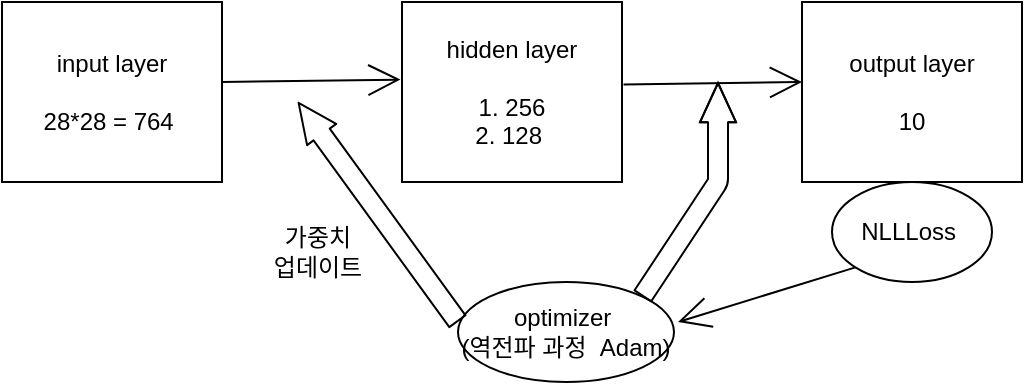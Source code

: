 <mxfile version="16.2.7" type="google"><diagram id="f106602c-feb2-e66a-4537-3a34d633f6aa" name="Page-1"><mxGraphModel dx="1502" dy="685" grid="1" gridSize="10" guides="1" tooltips="1" connect="1" arrows="1" fold="1" page="1" pageScale="1" pageWidth="1169" pageHeight="827" background="none" math="0" shadow="0"><root><mxCell id="0"/><mxCell id="1" parent="0"/><mxCell id="eXZWG-lG1btwKZKkOHY_-516" value="input layer&lt;br&gt;&lt;br&gt;28*28 = 764&amp;nbsp;" style="rounded=0;whiteSpace=wrap;html=1;hachureGap=4;" vertex="1" parent="1"><mxGeometry x="282" y="202" width="110" height="90" as="geometry"/></mxCell><mxCell id="eXZWG-lG1btwKZKkOHY_-530" value="hidden layer&lt;br&gt;&lt;br&gt;1. 256&lt;br&gt;2. 128&amp;nbsp;" style="rounded=0;whiteSpace=wrap;html=1;hachureGap=4;" vertex="1" parent="1"><mxGeometry x="482" y="202" width="110" height="90" as="geometry"/></mxCell><mxCell id="eXZWG-lG1btwKZKkOHY_-534" value="output layer&lt;br&gt;&lt;br&gt;10" style="rounded=0;whiteSpace=wrap;html=1;hachureGap=4;" vertex="1" parent="1"><mxGeometry x="682" y="202" width="110" height="90" as="geometry"/></mxCell><mxCell id="eXZWG-lG1btwKZKkOHY_-535" value="" style="edgeStyle=none;orthogonalLoop=1;jettySize=auto;html=1;rounded=0;endArrow=open;startSize=14;endSize=14;sourcePerimeterSpacing=8;targetPerimeterSpacing=8;curved=1;entryX=-0.007;entryY=0.431;entryDx=0;entryDy=0;entryPerimeter=0;" edge="1" parent="1" target="eXZWG-lG1btwKZKkOHY_-530"><mxGeometry width="120" relative="1" as="geometry"><mxPoint x="392" y="242" as="sourcePoint"/><mxPoint x="512" y="242" as="targetPoint"/><Array as="points"/></mxGeometry></mxCell><mxCell id="eXZWG-lG1btwKZKkOHY_-536" value="" style="edgeStyle=none;orthogonalLoop=1;jettySize=auto;html=1;rounded=0;endArrow=open;startSize=14;endSize=14;sourcePerimeterSpacing=8;targetPerimeterSpacing=8;curved=1;entryX=-0.007;entryY=0.431;entryDx=0;entryDy=0;entryPerimeter=0;" edge="1" parent="1"><mxGeometry width="120" relative="1" as="geometry"><mxPoint x="592.77" y="243.21" as="sourcePoint"/><mxPoint x="682" y="242.0" as="targetPoint"/><Array as="points"/></mxGeometry></mxCell><mxCell id="eXZWG-lG1btwKZKkOHY_-543" style="edgeStyle=none;curved=1;rounded=0;orthogonalLoop=1;jettySize=auto;html=1;exitX=0;exitY=1;exitDx=0;exitDy=0;endArrow=open;startSize=14;endSize=14;sourcePerimeterSpacing=8;targetPerimeterSpacing=8;" edge="1" parent="1" source="eXZWG-lG1btwKZKkOHY_-537"><mxGeometry relative="1" as="geometry"><mxPoint x="620" y="362" as="targetPoint"/></mxGeometry></mxCell><mxCell id="eXZWG-lG1btwKZKkOHY_-537" value="NLLLoss&amp;nbsp;" style="ellipse;whiteSpace=wrap;html=1;hachureGap=4;" vertex="1" parent="1"><mxGeometry x="697" y="292" width="80" height="50" as="geometry"/></mxCell><mxCell id="eXZWG-lG1btwKZKkOHY_-538" value="optimizer&amp;nbsp;&lt;br&gt;(역전파 과정&amp;nbsp; Adam)" style="ellipse;whiteSpace=wrap;html=1;hachureGap=4;" vertex="1" parent="1"><mxGeometry x="510" y="342" width="108" height="50" as="geometry"/></mxCell><mxCell id="eXZWG-lG1btwKZKkOHY_-546" value="" style="edgeStyle=none;orthogonalLoop=1;jettySize=auto;html=1;shape=flexArrow;rounded=1;startSize=8;endSize=6.2;endArrow=open;sourcePerimeterSpacing=8;targetPerimeterSpacing=8;curved=1;endWidth=7;exitX=1;exitY=0;exitDx=0;exitDy=0;" edge="1" parent="1" source="eXZWG-lG1btwKZKkOHY_-538"><mxGeometry width="140" relative="1" as="geometry"><mxPoint x="590" y="342" as="sourcePoint"/><mxPoint x="640" y="242" as="targetPoint"/><Array as="points"><mxPoint x="640" y="292"/></Array></mxGeometry></mxCell><mxCell id="eXZWG-lG1btwKZKkOHY_-547" value="" style="edgeStyle=none;orthogonalLoop=1;jettySize=auto;html=1;shape=flexArrow;rounded=1;startSize=8;endSize=6.2;endArrow=open;sourcePerimeterSpacing=8;targetPerimeterSpacing=8;curved=1;endWidth=7;" edge="1" parent="1"><mxGeometry width="140" relative="1" as="geometry"><mxPoint x="510" y="362" as="sourcePoint"/><mxPoint x="430" y="252" as="targetPoint"/><Array as="points"/></mxGeometry></mxCell><mxCell id="eXZWG-lG1btwKZKkOHY_-549" value="가중치 &lt;br&gt;업데이트" style="text;strokeColor=none;fillColor=none;html=1;align=center;verticalAlign=middle;whiteSpace=wrap;rounded=0;hachureGap=4;" vertex="1" parent="1"><mxGeometry x="410" y="312" width="60" height="30" as="geometry"/></mxCell></root></mxGraphModel></diagram></mxfile>